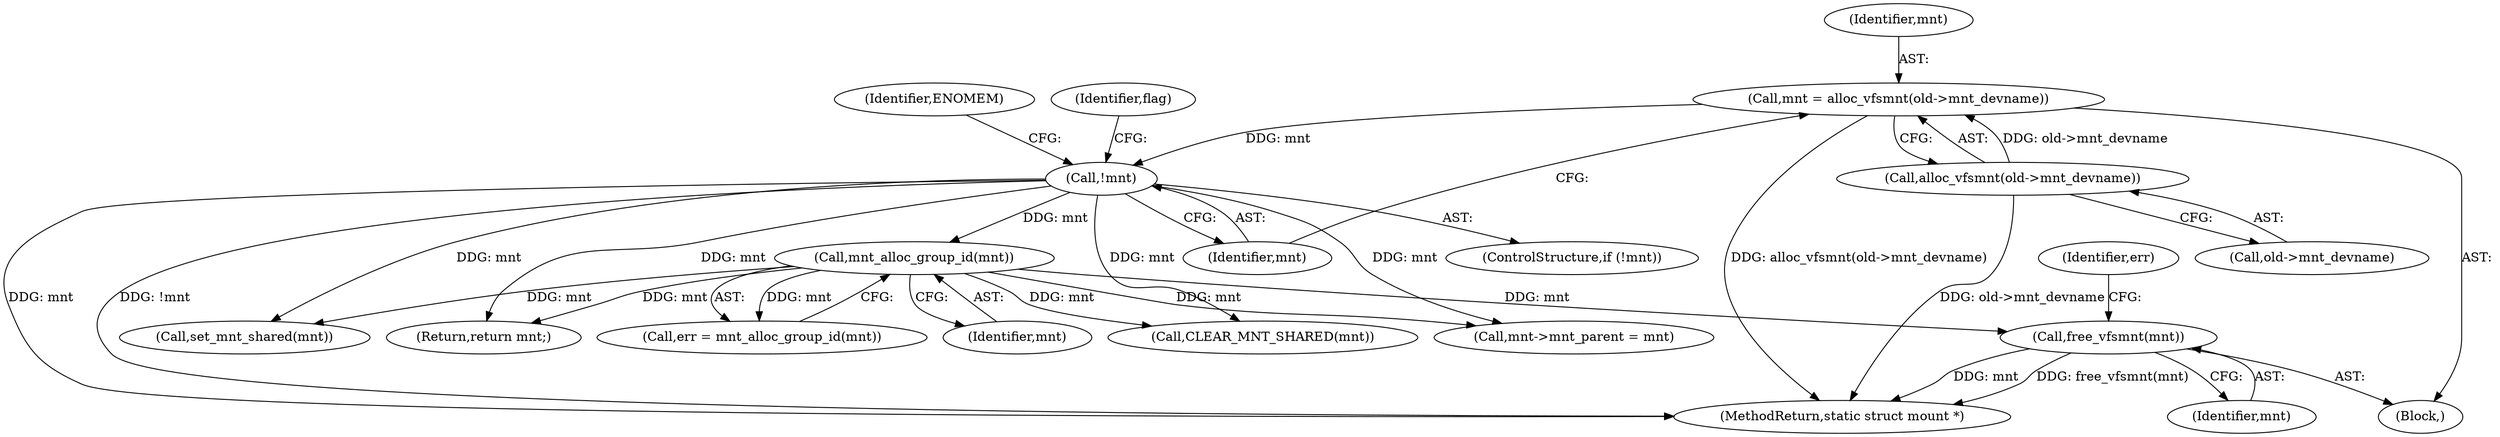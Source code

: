 digraph "0_linux_132c94e31b8bca8ea921f9f96a57d684fa4ae0a9@API" {
"1000350" [label="(Call,free_vfsmnt(mnt))"];
"1000164" [label="(Call,mnt_alloc_group_id(mnt))"];
"1000125" [label="(Call,!mnt)"];
"1000118" [label="(Call,mnt = alloc_vfsmnt(old->mnt_devname))"];
"1000120" [label="(Call,alloc_vfsmnt(old->mnt_devname))"];
"1000354" [label="(Identifier,err)"];
"1000324" [label="(Call,set_mnt_shared(mnt))"];
"1000119" [label="(Identifier,mnt)"];
"1000162" [label="(Call,err = mnt_alloc_group_id(mnt))"];
"1000130" [label="(Identifier,ENOMEM)"];
"1000107" [label="(Block,)"];
"1000125" [label="(Call,!mnt)"];
"1000165" [label="(Identifier,mnt)"];
"1000230" [label="(Call,mnt->mnt_parent = mnt)"];
"1000121" [label="(Call,old->mnt_devname)"];
"1000133" [label="(Identifier,flag)"];
"1000350" [label="(Call,free_vfsmnt(mnt))"];
"1000164" [label="(Call,mnt_alloc_group_id(mnt))"];
"1000347" [label="(Return,return mnt;)"];
"1000355" [label="(MethodReturn,static struct mount *)"];
"1000126" [label="(Identifier,mnt)"];
"1000120" [label="(Call,alloc_vfsmnt(old->mnt_devname))"];
"1000276" [label="(Call,CLEAR_MNT_SHARED(mnt))"];
"1000118" [label="(Call,mnt = alloc_vfsmnt(old->mnt_devname))"];
"1000351" [label="(Identifier,mnt)"];
"1000124" [label="(ControlStructure,if (!mnt))"];
"1000350" -> "1000107"  [label="AST: "];
"1000350" -> "1000351"  [label="CFG: "];
"1000351" -> "1000350"  [label="AST: "];
"1000354" -> "1000350"  [label="CFG: "];
"1000350" -> "1000355"  [label="DDG: mnt"];
"1000350" -> "1000355"  [label="DDG: free_vfsmnt(mnt)"];
"1000164" -> "1000350"  [label="DDG: mnt"];
"1000164" -> "1000162"  [label="AST: "];
"1000164" -> "1000165"  [label="CFG: "];
"1000165" -> "1000164"  [label="AST: "];
"1000162" -> "1000164"  [label="CFG: "];
"1000164" -> "1000162"  [label="DDG: mnt"];
"1000125" -> "1000164"  [label="DDG: mnt"];
"1000164" -> "1000230"  [label="DDG: mnt"];
"1000164" -> "1000276"  [label="DDG: mnt"];
"1000164" -> "1000324"  [label="DDG: mnt"];
"1000164" -> "1000347"  [label="DDG: mnt"];
"1000125" -> "1000124"  [label="AST: "];
"1000125" -> "1000126"  [label="CFG: "];
"1000126" -> "1000125"  [label="AST: "];
"1000130" -> "1000125"  [label="CFG: "];
"1000133" -> "1000125"  [label="CFG: "];
"1000125" -> "1000355"  [label="DDG: mnt"];
"1000125" -> "1000355"  [label="DDG: !mnt"];
"1000118" -> "1000125"  [label="DDG: mnt"];
"1000125" -> "1000230"  [label="DDG: mnt"];
"1000125" -> "1000276"  [label="DDG: mnt"];
"1000125" -> "1000324"  [label="DDG: mnt"];
"1000125" -> "1000347"  [label="DDG: mnt"];
"1000118" -> "1000107"  [label="AST: "];
"1000118" -> "1000120"  [label="CFG: "];
"1000119" -> "1000118"  [label="AST: "];
"1000120" -> "1000118"  [label="AST: "];
"1000126" -> "1000118"  [label="CFG: "];
"1000118" -> "1000355"  [label="DDG: alloc_vfsmnt(old->mnt_devname)"];
"1000120" -> "1000118"  [label="DDG: old->mnt_devname"];
"1000120" -> "1000121"  [label="CFG: "];
"1000121" -> "1000120"  [label="AST: "];
"1000120" -> "1000355"  [label="DDG: old->mnt_devname"];
}
